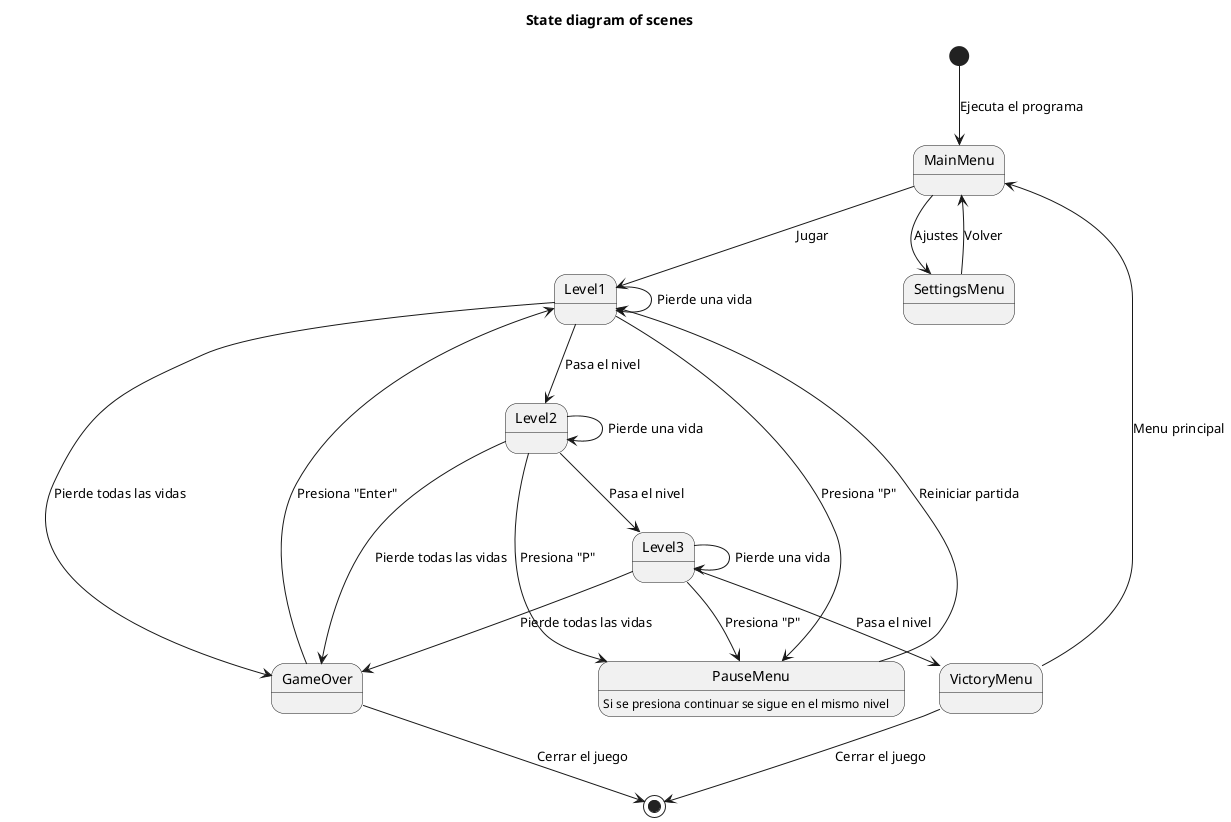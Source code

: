 @startuml State diagram for scenes

title State diagram of scenes

[*] --> MainMenu : Ejecuta el programa
MainMenu --> Level1 : Jugar
MainMenu --> SettingsMenu : Ajustes
SettingsMenu --> MainMenu : Volver
Level1 --> Level2 : Pasa el nivel
Level1 --> Level1 : Pierde una vida
Level1 --> GameOver : Pierde todas las vidas
Level1 --> PauseMenu : Presiona "P"
PauseMenu --> Level1 : Reiniciar partida
PauseMenu : Si se presiona continuar se sigue en el mismo nivel
Level2 --> Level3 : Pasa el nivel
Level2 --> Level2 : Pierde una vida
Level2 --> GameOver : Pierde todas las vidas
Level2 --> PauseMenu : Presiona "P"
Level3 --> VictoryMenu : Pasa el nivel
Level3 --> Level3 : Pierde una vida
Level3 --> GameOver : Pierde todas las vidas
Level3 --> PauseMenu : Presiona "P"
VictoryMenu --> MainMenu : Menu principal
VictoryMenu --> [*] : Cerrar el juego
GameOver --> Level1 : Presiona "Enter"
GameOver --> [*] : Cerrar el juego

@enduml